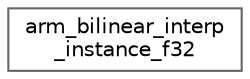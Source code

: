 digraph "Graphical Class Hierarchy"
{
 // LATEX_PDF_SIZE
  bgcolor="transparent";
  edge [fontname=Helvetica,fontsize=10,labelfontname=Helvetica,labelfontsize=10];
  node [fontname=Helvetica,fontsize=10,shape=box,height=0.2,width=0.4];
  rankdir="LR";
  Node0 [id="Node000000",label="arm_bilinear_interp\l_instance_f32",height=0.2,width=0.4,color="grey40", fillcolor="white", style="filled",URL="$structarm__bilinear__interp__instance__f32.html",tooltip="Instance structure for the floating-point bilinear interpolation function."];
}
